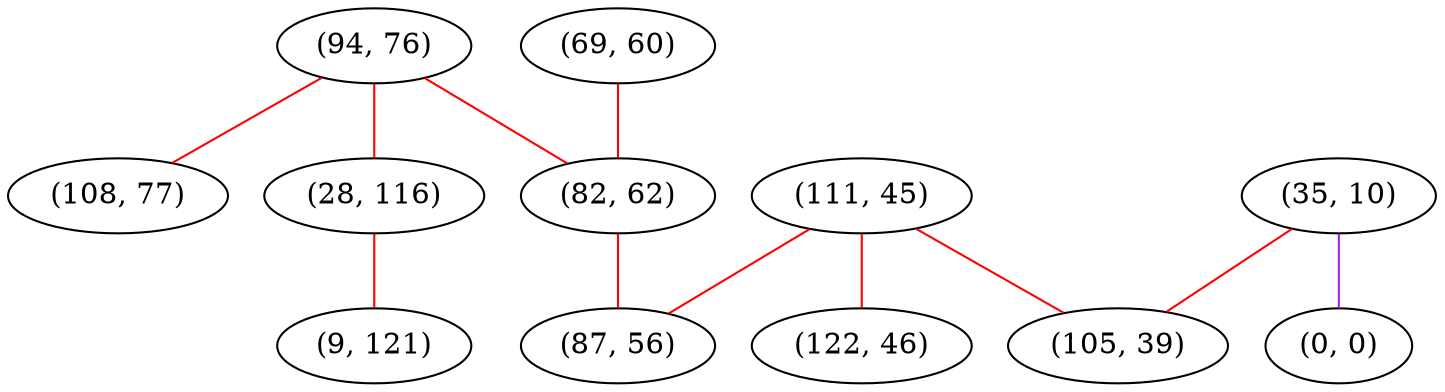 graph "" {
"(94, 76)";
"(111, 45)";
"(108, 77)";
"(35, 10)";
"(0, 0)";
"(122, 46)";
"(28, 116)";
"(69, 60)";
"(82, 62)";
"(87, 56)";
"(9, 121)";
"(105, 39)";
"(94, 76)" -- "(108, 77)"  [color=red, key=0, weight=1];
"(94, 76)" -- "(28, 116)"  [color=red, key=0, weight=1];
"(94, 76)" -- "(82, 62)"  [color=red, key=0, weight=1];
"(111, 45)" -- "(122, 46)"  [color=red, key=0, weight=1];
"(111, 45)" -- "(87, 56)"  [color=red, key=0, weight=1];
"(111, 45)" -- "(105, 39)"  [color=red, key=0, weight=1];
"(35, 10)" -- "(0, 0)"  [color=purple, key=0, weight=4];
"(35, 10)" -- "(105, 39)"  [color=red, key=0, weight=1];
"(28, 116)" -- "(9, 121)"  [color=red, key=0, weight=1];
"(69, 60)" -- "(82, 62)"  [color=red, key=0, weight=1];
"(82, 62)" -- "(87, 56)"  [color=red, key=0, weight=1];
}
